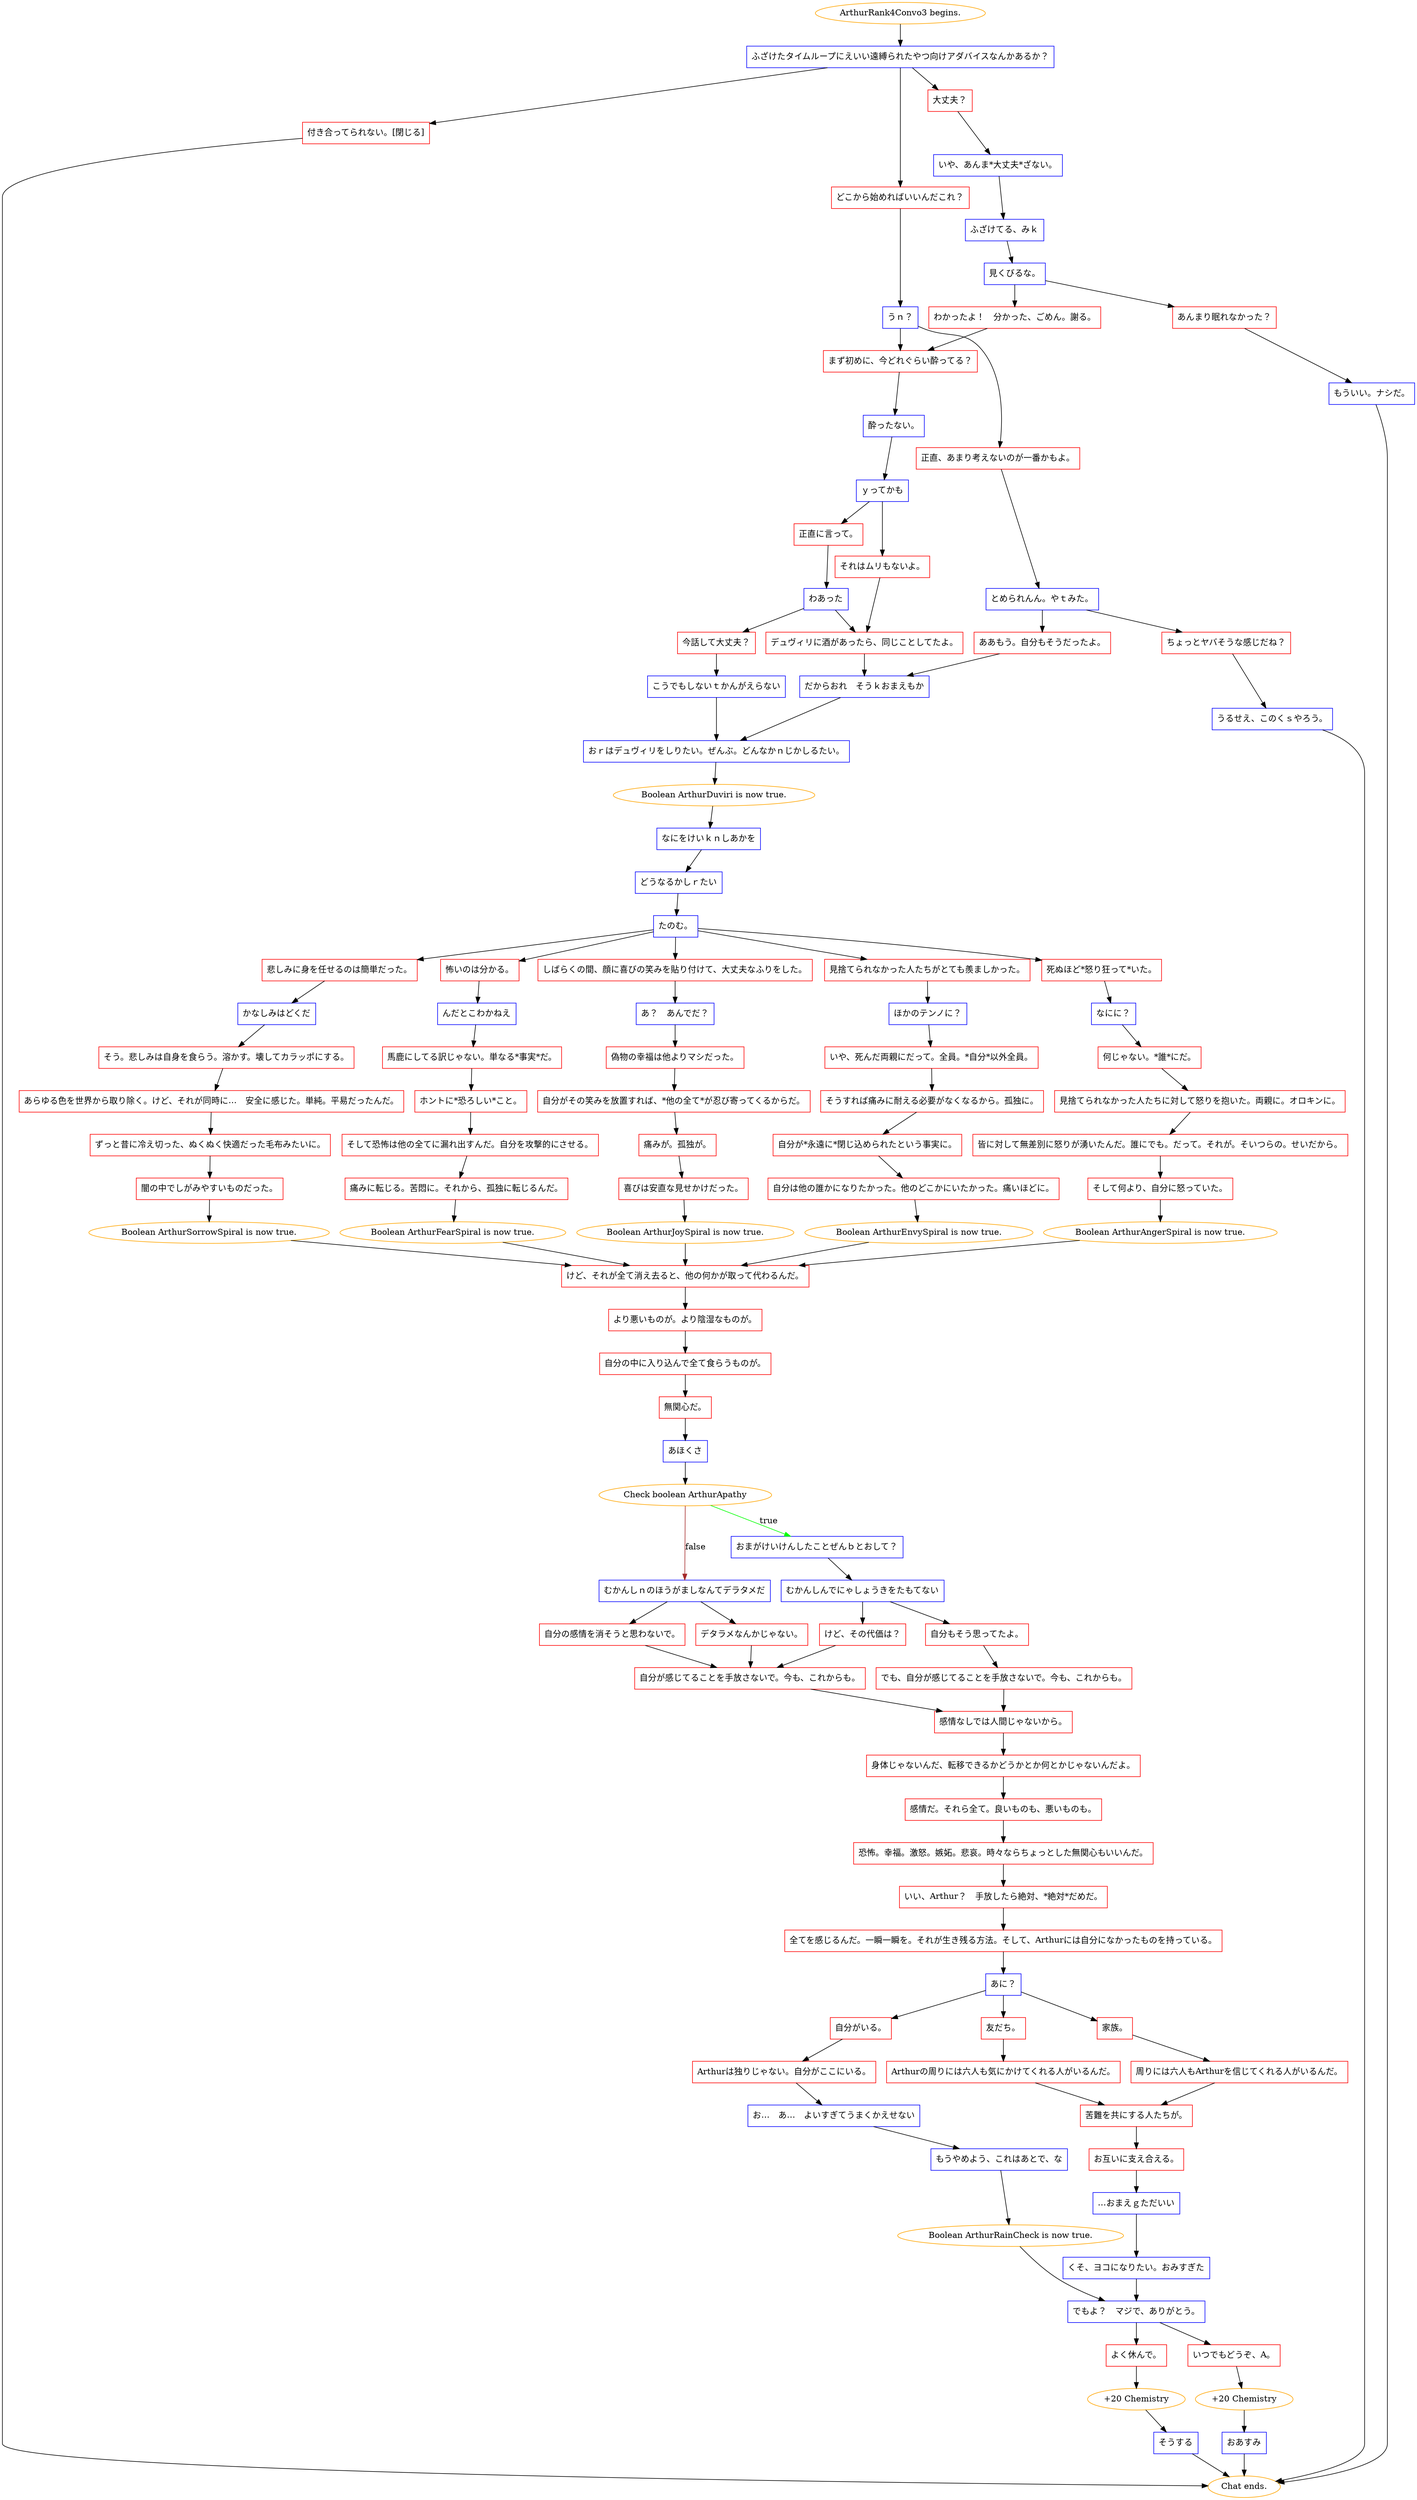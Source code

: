 digraph {
	"ArthurRank4Convo3 begins." [color=orange];
		"ArthurRank4Convo3 begins." -> j2066372996;
	j2066372996 [label="ふざけたタイムループにえいい遠縛られたやつ向けアダバイスなんかあるか？",shape=box,color=blue];
		j2066372996 -> j731879737;
		j2066372996 -> j1983203464;
		j2066372996 -> j3141313533;
	j731879737 [label="大丈夫？",shape=box,color=red];
		j731879737 -> j2088671772;
	j1983203464 [label="どこから始めればいいんだこれ？",shape=box,color=red];
		j1983203464 -> j4163550545;
	j3141313533 [label="付き合ってられない。[閉じる]",shape=box,color=red];
		j3141313533 -> "Chat ends.";
	j2088671772 [label="いや、あんま*大丈夫*ざない。",shape=box,color=blue];
		j2088671772 -> j2090735758;
	j4163550545 [label="うｎ？",shape=box,color=blue];
		j4163550545 -> j2230141553;
		j4163550545 -> j1123982510;
	"Chat ends." [color=orange];
	j2090735758 [label="ふざけてる、みｋ",shape=box,color=blue];
		j2090735758 -> j3219981538;
	j2230141553 [label="まず初めに、今どれぐらい酔ってる？",shape=box,color=red];
		j2230141553 -> j366072294;
	j1123982510 [label="正直、あまり考えないのが一番かもよ。",shape=box,color=red];
		j1123982510 -> j4143950276;
	j3219981538 [label="見くびるな。",shape=box,color=blue];
		j3219981538 -> j3395132000;
		j3219981538 -> j3566587134;
	j366072294 [label="酔ったない。",shape=box,color=blue];
		j366072294 -> j3296837833;
	j4143950276 [label="とめられんん。やｔみた。",shape=box,color=blue];
		j4143950276 -> j574923491;
		j4143950276 -> j374860085;
	j3395132000 [label="あんまり眠れなかった？",shape=box,color=red];
		j3395132000 -> j2468072776;
	j3566587134 [label="わかったよ！　分かった、ごめん。謝る。",shape=box,color=red];
		j3566587134 -> j2230141553;
	j3296837833 [label="ｙってかも",shape=box,color=blue];
		j3296837833 -> j915425022;
		j3296837833 -> j2953665362;
	j574923491 [label="ああもう。自分もそうだったよ。",shape=box,color=red];
		j574923491 -> j2845012099;
	j374860085 [label="ちょっとヤバそうな感じだね？",shape=box,color=red];
		j374860085 -> j1228310690;
	j2468072776 [label="もういい。ナシだ。",shape=box,color=blue];
		j2468072776 -> "Chat ends.";
	j915425022 [label="正直に言って。",shape=box,color=red];
		j915425022 -> j720310853;
	j2953665362 [label="それはムリもないよ。",shape=box,color=red];
		j2953665362 -> j1509788785;
	j2845012099 [label="だからおれ　そうｋおまえもか",shape=box,color=blue];
		j2845012099 -> j245286283;
	j1228310690 [label="うるせえ、このくｓやろう。",shape=box,color=blue];
		j1228310690 -> "Chat ends.";
	j720310853 [label="わあった",shape=box,color=blue];
		j720310853 -> j1412105077;
		j720310853 -> j1509788785;
	j1509788785 [label="デュヴィリに酒があったら、同じことしてたよ。",shape=box,color=red];
		j1509788785 -> j2845012099;
	j245286283 [label="おｒはデュヴィリをしりたい。ぜんぶ。どんなかｎじかしるたい。",shape=box,color=blue];
		j245286283 -> j2608624020;
	j1412105077 [label="今話して大丈夫？",shape=box,color=red];
		j1412105077 -> j578923565;
	j2608624020 [label="Boolean ArthurDuviri is now true.",color=orange];
		j2608624020 -> j3369680071;
	j578923565 [label="こうでもしないｔかんがえらない",shape=box,color=blue];
		j578923565 -> j245286283;
	j3369680071 [label="なにをけいｋｎしあかを",shape=box,color=blue];
		j3369680071 -> j1378714056;
	j1378714056 [label="どうなるかしｒたい",shape=box,color=blue];
		j1378714056 -> j2864761303;
	j2864761303 [label="たのむ。",shape=box,color=blue];
		j2864761303 -> j3002375306;
		j2864761303 -> j2951020903;
		j2864761303 -> j3039399792;
		j2864761303 -> j2182893550;
		j2864761303 -> j447381098;
	j3002375306 [label="怖いのは分かる。",shape=box,color=red];
		j3002375306 -> j3414861705;
	j2951020903 [label="しばらくの間、顔に喜びの笑みを貼り付けて、大丈夫なふりをした。",shape=box,color=red];
		j2951020903 -> j115858637;
	j3039399792 [label="見捨てられなかった人たちがとても羨ましかった。",shape=box,color=red];
		j3039399792 -> j2224615575;
	j2182893550 [label="死ぬほど*怒り狂って*いた。",shape=box,color=red];
		j2182893550 -> j4115919792;
	j447381098 [label="悲しみに身を任せるのは簡単だった。",shape=box,color=red];
		j447381098 -> j1774198143;
	j3414861705 [label="んだとこわかねえ",shape=box,color=blue];
		j3414861705 -> j3005027667;
	j115858637 [label="あ？　あんでだ？",shape=box,color=blue];
		j115858637 -> j3664532768;
	j2224615575 [label="ほかのテンノに？",shape=box,color=blue];
		j2224615575 -> j3226152652;
	j4115919792 [label="なにに？",shape=box,color=blue];
		j4115919792 -> j2388246070;
	j1774198143 [label="かなしみはどくだ",shape=box,color=blue];
		j1774198143 -> j211145254;
	j3005027667 [label="馬鹿にしてる訳じゃない。単なる*事実*だ。",shape=box,color=red];
		j3005027667 -> j2857456051;
	j3664532768 [label="偽物の幸福は他よりマシだった。",shape=box,color=red];
		j3664532768 -> j1674813005;
	j3226152652 [label="いや、死んだ両親にだって。全員。*自分*以外全員。",shape=box,color=red];
		j3226152652 -> j2477455367;
	j2388246070 [label="何じゃない。*誰*にだ。",shape=box,color=red];
		j2388246070 -> j3707200153;
	j211145254 [label="そう。悲しみは自身を食らう。溶かす。壊してカラッポにする。",shape=box,color=red];
		j211145254 -> j375441519;
	j2857456051 [label="ホントに*恐ろしい*こと。",shape=box,color=red];
		j2857456051 -> j3273440749;
	j1674813005 [label="自分がその笑みを放置すれば、*他の全て*が忍び寄ってくるからだ。",shape=box,color=red];
		j1674813005 -> j3939268125;
	j2477455367 [label="そうすれば痛みに耐える必要がなくなるから。孤独に。",shape=box,color=red];
		j2477455367 -> j2510219774;
	j3707200153 [label="見捨てられなかった人たちに対して怒りを抱いた。両親に。オロキンに。",shape=box,color=red];
		j3707200153 -> j2274054157;
	j375441519 [label="あらゆる色を世界から取り除く。けど、それが同時に…　安全に感じた。単純。平易だったんだ。",shape=box,color=red];
		j375441519 -> j1338806231;
	j3273440749 [label="そして恐怖は他の全てに漏れ出すんだ。自分を攻撃的にさせる。",shape=box,color=red];
		j3273440749 -> j3312549122;
	j3939268125 [label="痛みが。孤独が。",shape=box,color=red];
		j3939268125 -> j3585622183;
	j2510219774 [label="自分が*永遠に*閉じ込められたという事実に。",shape=box,color=red];
		j2510219774 -> j1327357249;
	j2274054157 [label="皆に対して無差別に怒りが湧いたんだ。誰にでも。だって。それが。そいつらの。せいだから。",shape=box,color=red];
		j2274054157 -> j856856558;
	j1338806231 [label="ずっと昔に冷え切った、ぬくぬく快適だった毛布みたいに。",shape=box,color=red];
		j1338806231 -> j2600643462;
	j3312549122 [label="痛みに転じる。苦悶に。それから、孤独に転じるんだ。",shape=box,color=red];
		j3312549122 -> j973821444;
	j3585622183 [label="喜びは安直な見せかけだった。",shape=box,color=red];
		j3585622183 -> j2412066398;
	j1327357249 [label="自分は他の誰かになりたかった。他のどこかにいたかった。痛いほどに。",shape=box,color=red];
		j1327357249 -> j2637886103;
	j856856558 [label="そして何より、自分に怒っていた。",shape=box,color=red];
		j856856558 -> j744059821;
	j2600643462 [label="闇の中でしがみやすいものだった。",shape=box,color=red];
		j2600643462 -> j1707524335;
	j973821444 [label="Boolean ArthurFearSpiral is now true.",color=orange];
		j973821444 -> j2225188274;
	j2412066398 [label="Boolean ArthurJoySpiral is now true.",color=orange];
		j2412066398 -> j2225188274;
	j2637886103 [label="Boolean ArthurEnvySpiral is now true.",color=orange];
		j2637886103 -> j2225188274;
	j744059821 [label="Boolean ArthurAngerSpiral is now true.",color=orange];
		j744059821 -> j2225188274;
	j1707524335 [label="Boolean ArthurSorrowSpiral is now true.",color=orange];
		j1707524335 -> j2225188274;
	j2225188274 [label="けど、それが全て消え去ると、他の何かが取って代わるんだ。",shape=box,color=red];
		j2225188274 -> j826522458;
	j826522458 [label="より悪いものが。より陰湿なものが。",shape=box,color=red];
		j826522458 -> j761998247;
	j761998247 [label="自分の中に入り込んで全て食らうものが。",shape=box,color=red];
		j761998247 -> j3981723877;
	j3981723877 [label="無関心だ。",shape=box,color=red];
		j3981723877 -> j2419835138;
	j2419835138 [label="あほくさ",shape=box,color=blue];
		j2419835138 -> j636424934;
	j636424934 [label="Check boolean ArthurApathy",color=orange];
		j636424934 -> j135309896 [label=true,color=green];
		j636424934 -> j4119063840 [label=false,color=brown];
	j135309896 [label="おまがけいけんしたことぜんｂとおして？",shape=box,color=blue];
		j135309896 -> j273074079;
	j4119063840 [label="むかんしｎのほうがましなんてデラタメだ",shape=box,color=blue];
		j4119063840 -> j3516543554;
		j4119063840 -> j3233890461;
	j273074079 [label="むかんしんでにゃしょうきをたもてない",shape=box,color=blue];
		j273074079 -> j981416781;
		j273074079 -> j3814564482;
	j3516543554 [label="デタラメなんかじゃない。",shape=box,color=red];
		j3516543554 -> j2964734929;
	j3233890461 [label="自分の感情を消そうと思わないで。",shape=box,color=red];
		j3233890461 -> j2964734929;
	j981416781 [label="自分もそう思ってたよ。",shape=box,color=red];
		j981416781 -> j3137524506;
	j3814564482 [label="けど、その代価は？",shape=box,color=red];
		j3814564482 -> j2964734929;
	j2964734929 [label="自分が感じてることを手放さないで。今も、これからも。",shape=box,color=red];
		j2964734929 -> j4053316237;
	j3137524506 [label="でも、自分が感じてることを手放さないで。今も、これからも。",shape=box,color=red];
		j3137524506 -> j4053316237;
	j4053316237 [label="感情なしでは人間じゃないから。",shape=box,color=red];
		j4053316237 -> j1314934103;
	j1314934103 [label="身体じゃないんだ、転移できるかどうかとか何とかじゃないんだよ。",shape=box,color=red];
		j1314934103 -> j363980946;
	j363980946 [label="感情だ。それら全て。良いものも、悪いものも。",shape=box,color=red];
		j363980946 -> j2751566903;
	j2751566903 [label="恐怖。幸福。激怒。嫉妬。悲哀。時々ならちょっとした無関心もいいんだ。",shape=box,color=red];
		j2751566903 -> j3213461702;
	j3213461702 [label="いい、Arthur？　手放したら絶対、*絶対*だめだ。",shape=box,color=red];
		j3213461702 -> j2799512783;
	j2799512783 [label="全てを感じるんだ。一瞬一瞬を。それが生き残る方法。そして、Arthurには自分になかったものを持っている。",shape=box,color=red];
		j2799512783 -> j1127696253;
	j1127696253 [label="あに？",shape=box,color=blue];
		j1127696253 -> j182571360;
		j1127696253 -> j2293103766;
		j1127696253 -> j2829013124;
	j182571360 [label="友だち。",shape=box,color=red];
		j182571360 -> j3623832129;
	j2293103766 [label="家族。",shape=box,color=red];
		j2293103766 -> j2652108274;
	j2829013124 [label="自分がいる。",shape=box,color=red];
		j2829013124 -> j2174763973;
	j3623832129 [label="Arthurの周りには六人も気にかけてくれる人がいるんだ。",shape=box,color=red];
		j3623832129 -> j3706356950;
	j2652108274 [label="周りには六人もArthurを信じてくれる人がいるんだ。",shape=box,color=red];
		j2652108274 -> j3706356950;
	j2174763973 [label="Arthurは独りじゃない。自分がここにいる。",shape=box,color=red];
		j2174763973 -> j2080845002;
	j3706356950 [label="苦難を共にする人たちが。",shape=box,color=red];
		j3706356950 -> j3748747051;
	j2080845002 [label="お…　あ…　よいすぎてうまくかえせない",shape=box,color=blue];
		j2080845002 -> j2270447686;
	j3748747051 [label="お互いに支え合える。",shape=box,color=red];
		j3748747051 -> j2602625089;
	j2270447686 [label="もうやめよう、これはあとで、な",shape=box,color=blue];
		j2270447686 -> j1008987126;
	j2602625089 [label="…おまえｇただいい",shape=box,color=blue];
		j2602625089 -> j1961519129;
	j1008987126 [label="Boolean ArthurRainCheck is now true.",color=orange];
		j1008987126 -> j135416824;
	j1961519129 [label="くそ、ヨコになりたい。おみすぎた",shape=box,color=blue];
		j1961519129 -> j135416824;
	j135416824 [label="でもよ？　マジで、ありがとう。",shape=box,color=blue];
		j135416824 -> j386097723;
		j135416824 -> j4168581085;
	j386097723 [label="いつでもどうぞ、A。",shape=box,color=red];
		j386097723 -> j2385354892;
	j4168581085 [label="よく休んで。",shape=box,color=red];
		j4168581085 -> j4175865769;
	j2385354892 [label="+20 Chemistry",color=orange];
		j2385354892 -> j1335118012;
	j4175865769 [label="+20 Chemistry",color=orange];
		j4175865769 -> j2216955420;
	j1335118012 [label="おあすみ",shape=box,color=blue];
		j1335118012 -> "Chat ends.";
	j2216955420 [label="そうする",shape=box,color=blue];
		j2216955420 -> "Chat ends.";
}